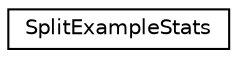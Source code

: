 digraph "Graphical Class Hierarchy"
{
  edge [fontname="Helvetica",fontsize="10",labelfontname="Helvetica",labelfontsize="10"];
  node [fontname="Helvetica",fontsize="10",shape=record];
  rankdir="LR";
  Node0 [label="SplitExampleStats",height=0.2,width=0.4,color="black", fillcolor="white", style="filled",URL="$structkaldi_1_1nnet2_1_1SplitExampleStats.html",tooltip="This struct exists only for diagnostic purposes. "];
}
